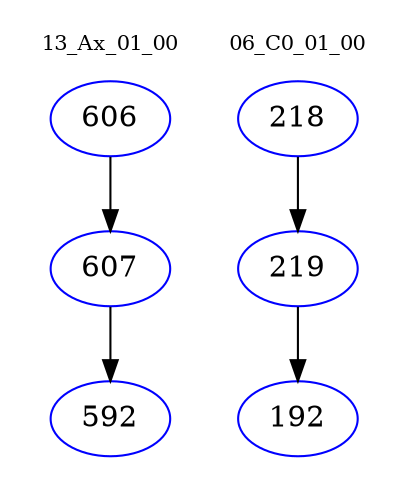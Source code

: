 digraph{
subgraph cluster_0 {
color = white
label = "13_Ax_01_00";
fontsize=10;
T0_606 [label="606", color="blue"]
T0_606 -> T0_607 [color="black"]
T0_607 [label="607", color="blue"]
T0_607 -> T0_592 [color="black"]
T0_592 [label="592", color="blue"]
}
subgraph cluster_1 {
color = white
label = "06_C0_01_00";
fontsize=10;
T1_218 [label="218", color="blue"]
T1_218 -> T1_219 [color="black"]
T1_219 [label="219", color="blue"]
T1_219 -> T1_192 [color="black"]
T1_192 [label="192", color="blue"]
}
}

